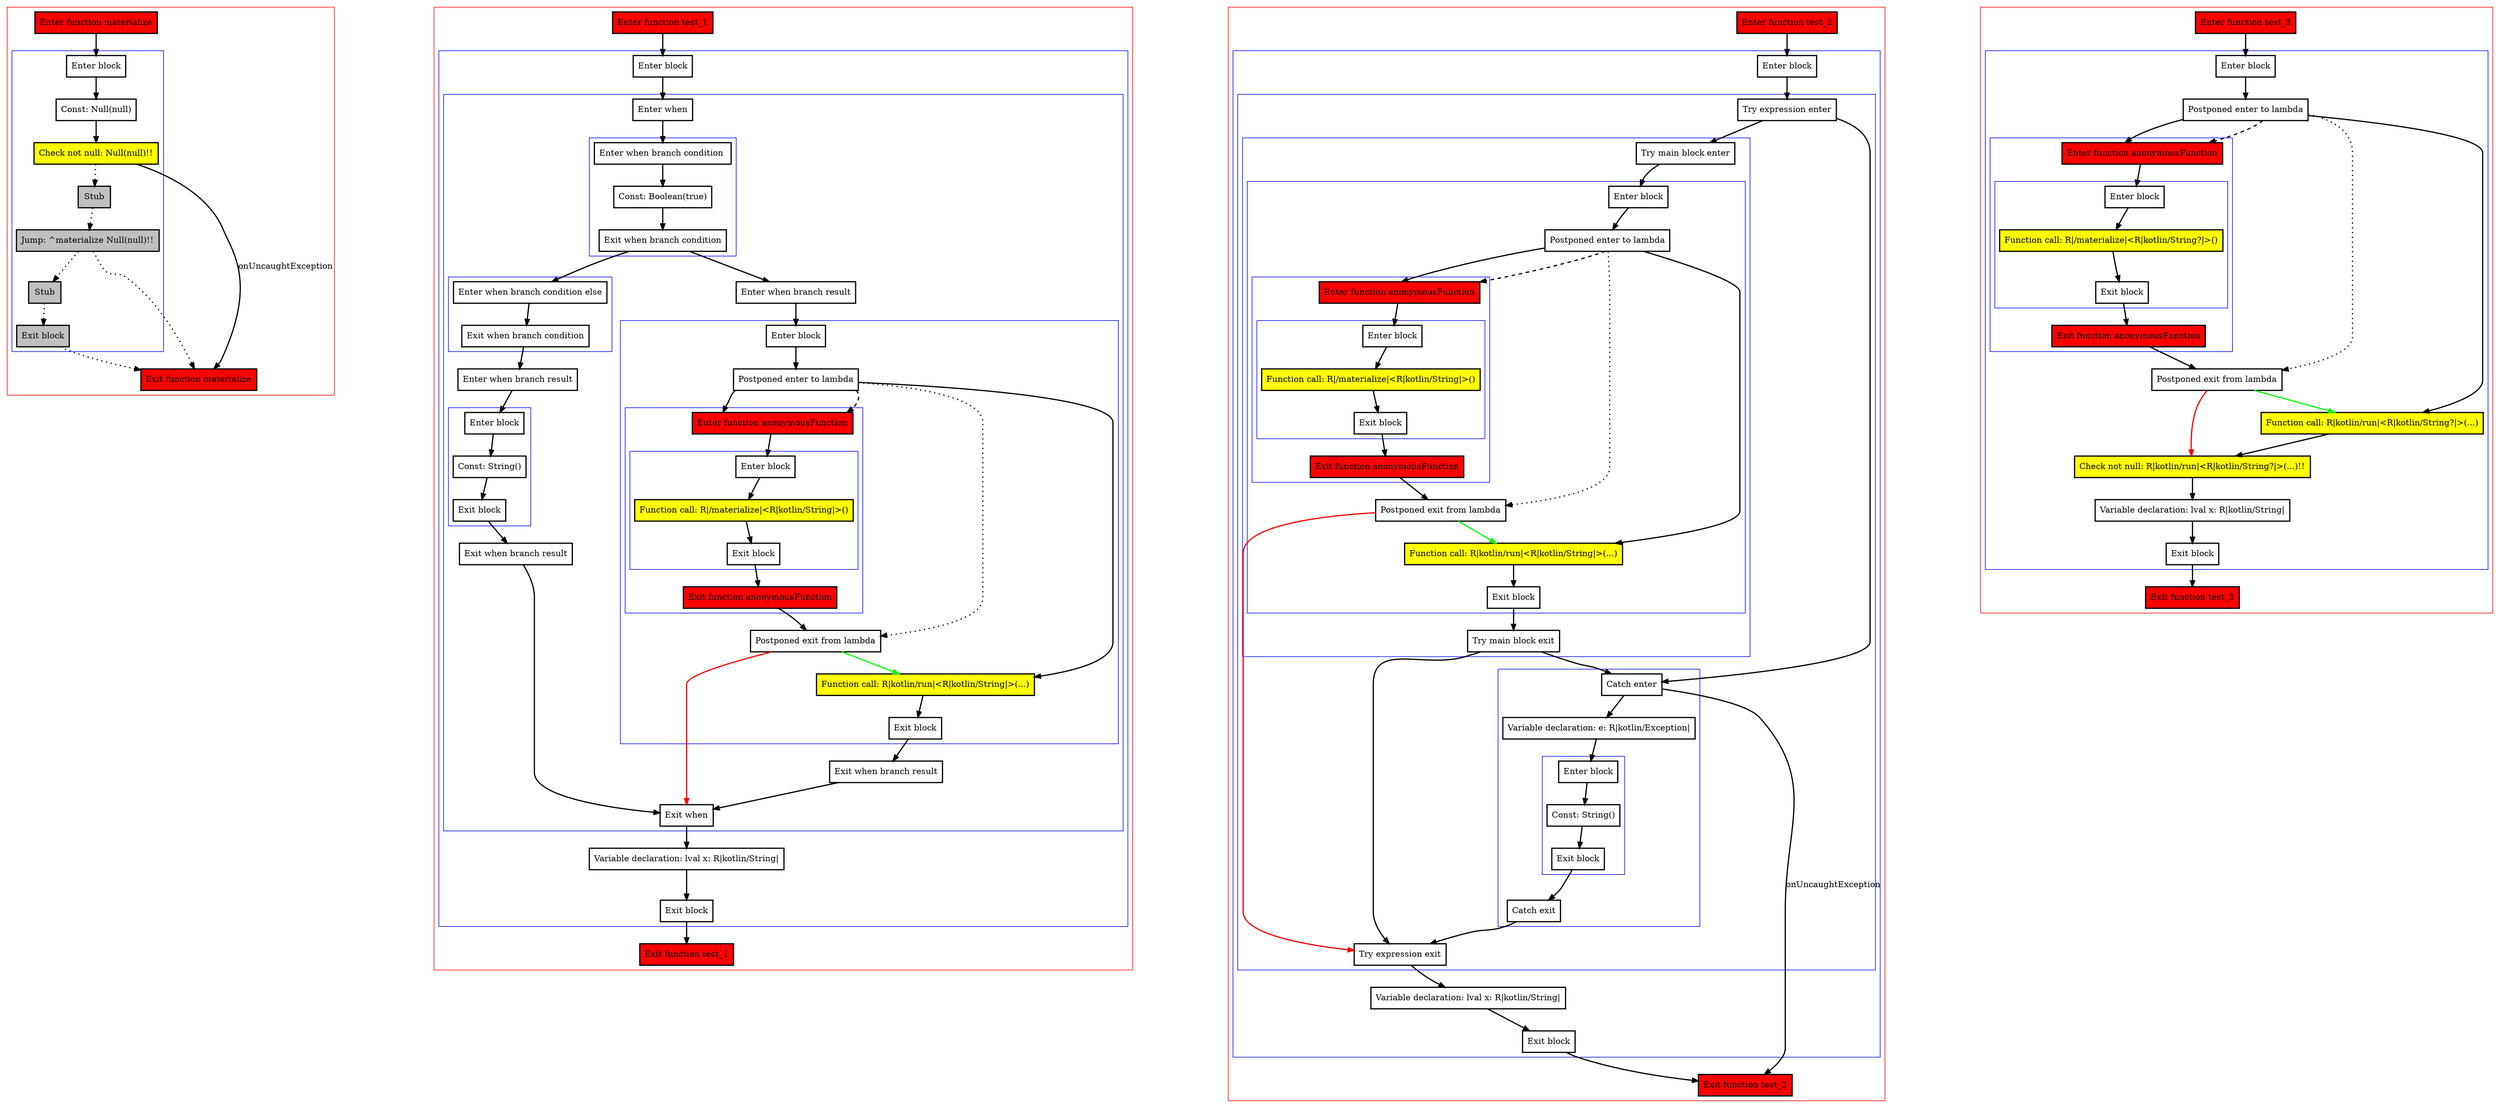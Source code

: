 digraph inplaceLambdaInControlFlowExpressions_kt {
    graph [nodesep=3]
    node [shape=box penwidth=2]
    edge [penwidth=2]

    subgraph cluster_0 {
        color=red
        0 [label="Enter function materialize" style="filled" fillcolor=red];
        subgraph cluster_1 {
            color=blue
            1 [label="Enter block"];
            2 [label="Const: Null(null)"];
            3 [label="Check not null: Null(null)!!" style="filled" fillcolor=yellow];
            4 [label="Stub" style="filled" fillcolor=gray];
            5 [label="Jump: ^materialize Null(null)!!" style="filled" fillcolor=gray];
            6 [label="Stub" style="filled" fillcolor=gray];
            7 [label="Exit block" style="filled" fillcolor=gray];
        }
        8 [label="Exit function materialize" style="filled" fillcolor=red];
    }
    0 -> {1};
    1 -> {2};
    2 -> {3};
    3 -> {8}    [label=onUncaughtException];
    3 -> {4} [style=dotted];
    4 -> {5} [style=dotted];
    5 -> {8 6} [style=dotted];
    6 -> {7} [style=dotted];
    7 -> {8} [style=dotted];

    subgraph cluster_2 {
        color=red
        9 [label="Enter function test_1" style="filled" fillcolor=red];
        subgraph cluster_3 {
            color=blue
            10 [label="Enter block"];
            subgraph cluster_4 {
                color=blue
                11 [label="Enter when"];
                subgraph cluster_5 {
                    color=blue
                    12 [label="Enter when branch condition "];
                    13 [label="Const: Boolean(true)"];
                    14 [label="Exit when branch condition"];
                }
                subgraph cluster_6 {
                    color=blue
                    15 [label="Enter when branch condition else"];
                    16 [label="Exit when branch condition"];
                }
                17 [label="Enter when branch result"];
                subgraph cluster_7 {
                    color=blue
                    18 [label="Enter block"];
                    19 [label="Const: String()"];
                    20 [label="Exit block"];
                }
                21 [label="Exit when branch result"];
                22 [label="Enter when branch result"];
                subgraph cluster_8 {
                    color=blue
                    23 [label="Enter block"];
                    24 [label="Postponed enter to lambda"];
                    subgraph cluster_9 {
                        color=blue
                        33 [label="Enter function anonymousFunction" style="filled" fillcolor=red];
                        subgraph cluster_10 {
                            color=blue
                            34 [label="Enter block"];
                            35 [label="Function call: R|/materialize|<R|kotlin/String|>()" style="filled" fillcolor=yellow];
                            36 [label="Exit block"];
                        }
                        37 [label="Exit function anonymousFunction" style="filled" fillcolor=red];
                    }
                    25 [label="Postponed exit from lambda"];
                    26 [label="Function call: R|kotlin/run|<R|kotlin/String|>(...)" style="filled" fillcolor=yellow];
                    27 [label="Exit block"];
                }
                28 [label="Exit when branch result"];
                29 [label="Exit when"];
            }
            30 [label="Variable declaration: lval x: R|kotlin/String|"];
            31 [label="Exit block"];
        }
        32 [label="Exit function test_1" style="filled" fillcolor=red];
    }
    9 -> {10};
    10 -> {11};
    11 -> {12};
    12 -> {13};
    13 -> {14};
    14 -> {22 15};
    15 -> {16};
    16 -> {17};
    17 -> {18};
    18 -> {19};
    19 -> {20};
    20 -> {21};
    21 -> {29};
    22 -> {23};
    23 -> {24};
    24 -> {33 26};
    24 -> {25} [style=dotted];
    24 -> {33} [style=dashed];
    25 -> {29} [color=red];
    25 -> {26} [color=green];
    26 -> {27};
    27 -> {28};
    28 -> {29};
    29 -> {30};
    30 -> {31};
    31 -> {32};
    33 -> {34};
    34 -> {35};
    35 -> {36};
    36 -> {37};
    37 -> {25};

    subgraph cluster_11 {
        color=red
        38 [label="Enter function test_2" style="filled" fillcolor=red];
        subgraph cluster_12 {
            color=blue
            39 [label="Enter block"];
            subgraph cluster_13 {
                color=blue
                40 [label="Try expression enter"];
                subgraph cluster_14 {
                    color=blue
                    41 [label="Try main block enter"];
                    subgraph cluster_15 {
                        color=blue
                        42 [label="Enter block"];
                        43 [label="Postponed enter to lambda"];
                        subgraph cluster_16 {
                            color=blue
                            58 [label="Enter function anonymousFunction" style="filled" fillcolor=red];
                            subgraph cluster_17 {
                                color=blue
                                59 [label="Enter block"];
                                60 [label="Function call: R|/materialize|<R|kotlin/String|>()" style="filled" fillcolor=yellow];
                                61 [label="Exit block"];
                            }
                            62 [label="Exit function anonymousFunction" style="filled" fillcolor=red];
                        }
                        44 [label="Postponed exit from lambda"];
                        45 [label="Function call: R|kotlin/run|<R|kotlin/String|>(...)" style="filled" fillcolor=yellow];
                        46 [label="Exit block"];
                    }
                    47 [label="Try main block exit"];
                }
                subgraph cluster_18 {
                    color=blue
                    48 [label="Catch enter"];
                    49 [label="Variable declaration: e: R|kotlin/Exception|"];
                    subgraph cluster_19 {
                        color=blue
                        50 [label="Enter block"];
                        51 [label="Const: String()"];
                        52 [label="Exit block"];
                    }
                    53 [label="Catch exit"];
                }
                54 [label="Try expression exit"];
            }
            55 [label="Variable declaration: lval x: R|kotlin/String|"];
            56 [label="Exit block"];
        }
        57 [label="Exit function test_2" style="filled" fillcolor=red];
    }
    38 -> {39};
    39 -> {40};
    40 -> {41 48};
    41 -> {42};
    42 -> {43};
    43 -> {58 45};
    43 -> {44} [style=dotted];
    43 -> {58} [style=dashed];
    44 -> {54} [color=red];
    44 -> {45} [color=green];
    45 -> {46};
    46 -> {47};
    47 -> {54 48};
    48 -> {49};
    48 -> {57}    [label=onUncaughtException];
    49 -> {50};
    50 -> {51};
    51 -> {52};
    52 -> {53};
    53 -> {54};
    54 -> {55};
    55 -> {56};
    56 -> {57};
    58 -> {59};
    59 -> {60};
    60 -> {61};
    61 -> {62};
    62 -> {44};

    subgraph cluster_20 {
        color=red
        63 [label="Enter function test_3" style="filled" fillcolor=red];
        subgraph cluster_21 {
            color=blue
            64 [label="Enter block"];
            65 [label="Postponed enter to lambda"];
            subgraph cluster_22 {
                color=blue
                72 [label="Enter function anonymousFunction" style="filled" fillcolor=red];
                subgraph cluster_23 {
                    color=blue
                    73 [label="Enter block"];
                    74 [label="Function call: R|/materialize|<R|kotlin/String?|>()" style="filled" fillcolor=yellow];
                    75 [label="Exit block"];
                }
                76 [label="Exit function anonymousFunction" style="filled" fillcolor=red];
            }
            66 [label="Postponed exit from lambda"];
            67 [label="Function call: R|kotlin/run|<R|kotlin/String?|>(...)" style="filled" fillcolor=yellow];
            68 [label="Check not null: R|kotlin/run|<R|kotlin/String?|>(...)!!" style="filled" fillcolor=yellow];
            69 [label="Variable declaration: lval x: R|kotlin/String|"];
            70 [label="Exit block"];
        }
        71 [label="Exit function test_3" style="filled" fillcolor=red];
    }
    63 -> {64};
    64 -> {65};
    65 -> {72 67};
    65 -> {66} [style=dotted];
    65 -> {72} [style=dashed];
    66 -> {68} [color=red];
    66 -> {67} [color=green];
    67 -> {68};
    68 -> {69};
    69 -> {70};
    70 -> {71};
    72 -> {73};
    73 -> {74};
    74 -> {75};
    75 -> {76};
    76 -> {66};

}

